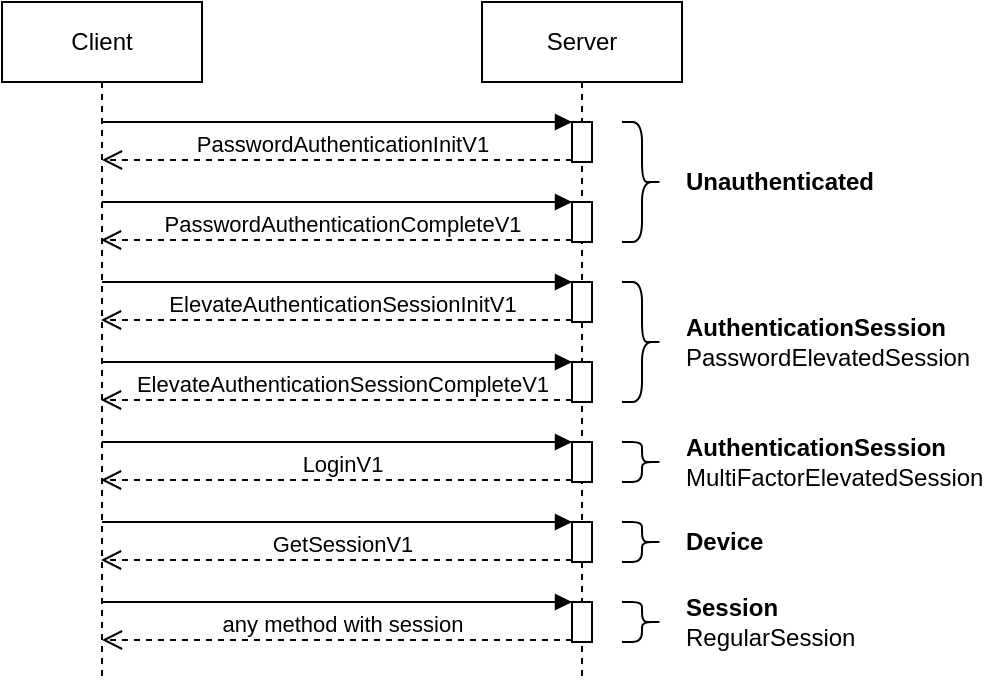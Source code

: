 <mxfile version="13.0.9">
    <diagram id="Sttl8mKHboSlKdve3zSI" name="Page-1">
        <mxGraphModel dx="625" dy="579" grid="1" gridSize="10" guides="1" tooltips="1" connect="1" arrows="1" fold="1" page="1" pageScale="1" pageWidth="827" pageHeight="1169" math="0" shadow="0">
            <root>
                <mxCell id="0"/>
                <mxCell id="1" parent="0"/>
                <mxCell id="40" value="Client&lt;br&gt;" style="shape=umlLifeline;perimeter=lifelinePerimeter;whiteSpace=wrap;html=1;container=1;collapsible=0;recursiveResize=0;outlineConnect=0;" parent="1" vertex="1">
                    <mxGeometry x="40" y="40" width="100" height="340" as="geometry"/>
                </mxCell>
                <mxCell id="42" value="PasswordAuthenticationInitV1" style="html=1;verticalAlign=bottom;endArrow=block;entryX=0;entryY=0;" parent="1" target="41" edge="1">
                    <mxGeometry x="0.021" y="-20" relative="1" as="geometry">
                        <mxPoint x="90" y="100" as="sourcePoint"/>
                        <mxPoint as="offset"/>
                    </mxGeometry>
                </mxCell>
                <mxCell id="43" value="" style="html=1;verticalAlign=bottom;endArrow=open;dashed=1;endSize=8;exitX=0;exitY=0.95;" parent="1" source="41" target="40" edge="1">
                    <mxGeometry relative="1" as="geometry">
                        <mxPoint x="90" y="176" as="targetPoint"/>
                    </mxGeometry>
                </mxCell>
                <mxCell id="44" value="Server" style="shape=umlLifeline;perimeter=lifelinePerimeter;whiteSpace=wrap;html=1;container=1;collapsible=0;recursiveResize=0;outlineConnect=0;" parent="1" vertex="1">
                    <mxGeometry x="280" y="40" width="100" height="340" as="geometry"/>
                </mxCell>
                <mxCell id="41" value="" style="html=1;points=[];perimeter=orthogonalPerimeter;" parent="44" vertex="1">
                    <mxGeometry x="45" y="60" width="10" height="20" as="geometry"/>
                </mxCell>
                <mxCell id="46" value="" style="html=1;points=[];perimeter=orthogonalPerimeter;" parent="44" vertex="1">
                    <mxGeometry x="45" y="100" width="10" height="20" as="geometry"/>
                </mxCell>
                <mxCell id="49" value="" style="html=1;points=[];perimeter=orthogonalPerimeter;" parent="44" vertex="1">
                    <mxGeometry x="45" y="140" width="10" height="20" as="geometry"/>
                </mxCell>
                <mxCell id="52" value="" style="html=1;points=[];perimeter=orthogonalPerimeter;" parent="44" vertex="1">
                    <mxGeometry x="45" y="180" width="10" height="20" as="geometry"/>
                </mxCell>
                <mxCell id="55" value="" style="html=1;points=[];perimeter=orthogonalPerimeter;" parent="44" vertex="1">
                    <mxGeometry x="45" y="220" width="10" height="20" as="geometry"/>
                </mxCell>
                <mxCell id="59" value="" style="html=1;points=[];perimeter=orthogonalPerimeter;" parent="44" vertex="1">
                    <mxGeometry x="45" y="260" width="10" height="20" as="geometry"/>
                </mxCell>
                <mxCell id="79" value="" style="html=1;points=[];perimeter=orthogonalPerimeter;" parent="44" vertex="1">
                    <mxGeometry x="45" y="300" width="10" height="20" as="geometry"/>
                </mxCell>
                <mxCell id="45" value="" style="html=1;verticalAlign=bottom;endArrow=open;dashed=1;endSize=8;exitX=0;exitY=0.95;" parent="1" source="46" edge="1">
                    <mxGeometry relative="1" as="geometry">
                        <mxPoint x="89.5" y="159" as="targetPoint"/>
                    </mxGeometry>
                </mxCell>
                <mxCell id="47" value="PasswordAuthenticationCompleteV1" style="html=1;verticalAlign=bottom;endArrow=block;entryX=0;entryY=0;" parent="1" target="46" edge="1">
                    <mxGeometry x="0.021" y="-20" relative="1" as="geometry">
                        <mxPoint x="90" y="140" as="sourcePoint"/>
                        <mxPoint as="offset"/>
                    </mxGeometry>
                </mxCell>
                <mxCell id="48" value="" style="html=1;verticalAlign=bottom;endArrow=open;dashed=1;endSize=8;exitX=0;exitY=0.95;" parent="1" source="49" edge="1">
                    <mxGeometry relative="1" as="geometry">
                        <mxPoint x="89.5" y="199" as="targetPoint"/>
                    </mxGeometry>
                </mxCell>
                <mxCell id="50" value="ElevateAuthenticationSessionInitV1" style="html=1;verticalAlign=bottom;endArrow=block;entryX=0;entryY=0;" parent="1" target="49" edge="1">
                    <mxGeometry x="0.021" y="-20" relative="1" as="geometry">
                        <mxPoint x="90" y="180" as="sourcePoint"/>
                        <mxPoint as="offset"/>
                    </mxGeometry>
                </mxCell>
                <mxCell id="51" value="" style="html=1;verticalAlign=bottom;endArrow=open;dashed=1;endSize=8;exitX=0;exitY=0.95;" parent="1" source="52" edge="1">
                    <mxGeometry relative="1" as="geometry">
                        <mxPoint x="89.5" y="239" as="targetPoint"/>
                    </mxGeometry>
                </mxCell>
                <mxCell id="53" value="ElevateAuthenticationSessionCompleteV1" style="html=1;verticalAlign=bottom;endArrow=block;entryX=0;entryY=0;" parent="1" target="52" edge="1">
                    <mxGeometry x="0.021" y="-20" relative="1" as="geometry">
                        <mxPoint x="90" y="220" as="sourcePoint"/>
                        <mxPoint as="offset"/>
                    </mxGeometry>
                </mxCell>
                <mxCell id="54" value="" style="html=1;verticalAlign=bottom;endArrow=open;dashed=1;endSize=8;exitX=0;exitY=0.95;" parent="1" source="55" edge="1">
                    <mxGeometry relative="1" as="geometry">
                        <mxPoint x="89.5" y="279" as="targetPoint"/>
                    </mxGeometry>
                </mxCell>
                <mxCell id="56" value="LoginV1" style="html=1;verticalAlign=bottom;endArrow=block;entryX=0;entryY=0;" parent="1" target="55" edge="1">
                    <mxGeometry x="0.021" y="-20" relative="1" as="geometry">
                        <mxPoint x="90" y="260" as="sourcePoint"/>
                        <mxPoint as="offset"/>
                    </mxGeometry>
                </mxCell>
                <mxCell id="57" value="GetSessionV1" style="html=1;verticalAlign=bottom;endArrow=block;entryX=0;entryY=0;" parent="1" target="59" edge="1">
                    <mxGeometry x="0.021" y="-20" relative="1" as="geometry">
                        <mxPoint x="90" y="300" as="sourcePoint"/>
                        <mxPoint as="offset"/>
                    </mxGeometry>
                </mxCell>
                <mxCell id="58" value="" style="html=1;verticalAlign=bottom;endArrow=open;dashed=1;endSize=8;exitX=0;exitY=0.95;" parent="1" source="59" edge="1">
                    <mxGeometry relative="1" as="geometry">
                        <mxPoint x="89.5" y="319" as="targetPoint"/>
                    </mxGeometry>
                </mxCell>
                <mxCell id="68" value="" style="shape=curlyBracket;whiteSpace=wrap;html=1;rounded=1;rotation=-180;" parent="1" vertex="1">
                    <mxGeometry x="350" y="100" width="20" height="60" as="geometry"/>
                </mxCell>
                <mxCell id="70" value="&lt;b&gt;AuthenticationSession&lt;/b&gt;&lt;br&gt;PasswordElevatedSession" style="text;html=1;align=left;verticalAlign=middle;resizable=0;points=[];autosize=1;" parent="1" vertex="1">
                    <mxGeometry x="380" y="195" width="160" height="30" as="geometry"/>
                </mxCell>
                <mxCell id="71" value="" style="shape=curlyBracket;whiteSpace=wrap;html=1;rounded=1;rotation=-180;" parent="1" vertex="1">
                    <mxGeometry x="350" y="180" width="20" height="60" as="geometry"/>
                </mxCell>
                <mxCell id="72" value="&lt;b&gt;Unauthenticated&lt;/b&gt;" style="text;html=1;align=left;verticalAlign=middle;resizable=0;points=[];autosize=1;" parent="1" vertex="1">
                    <mxGeometry x="380" y="120" width="110" height="20" as="geometry"/>
                </mxCell>
                <mxCell id="73" value="" style="shape=curlyBracket;whiteSpace=wrap;html=1;rounded=1;rotation=-180;" parent="1" vertex="1">
                    <mxGeometry x="350" y="260" width="20" height="20" as="geometry"/>
                </mxCell>
                <mxCell id="74" value="&lt;b&gt;AuthenticationSession&lt;/b&gt;&lt;br&gt;MultiFactorElevatedSession" style="text;html=1;align=left;verticalAlign=middle;resizable=0;points=[];autosize=1;" parent="1" vertex="1">
                    <mxGeometry x="380" y="255" width="160" height="30" as="geometry"/>
                </mxCell>
                <mxCell id="75" value="" style="shape=curlyBracket;whiteSpace=wrap;html=1;rounded=1;rotation=-180;" parent="1" vertex="1">
                    <mxGeometry x="350" y="300" width="20" height="20" as="geometry"/>
                </mxCell>
                <mxCell id="76" value="&lt;b&gt;Device&lt;/b&gt;" style="text;html=1;align=left;verticalAlign=middle;resizable=0;points=[];autosize=1;" parent="1" vertex="1">
                    <mxGeometry x="380" y="300" width="50" height="20" as="geometry"/>
                </mxCell>
                <mxCell id="77" value="any method with session" style="html=1;verticalAlign=bottom;endArrow=block;entryX=0;entryY=0;" parent="1" source="40" target="79" edge="1">
                    <mxGeometry x="0.023" y="-20" relative="1" as="geometry">
                        <mxPoint x="100" y="310" as="sourcePoint"/>
                        <mxPoint as="offset"/>
                    </mxGeometry>
                </mxCell>
                <mxCell id="78" value="" style="html=1;verticalAlign=bottom;endArrow=open;dashed=1;endSize=8;exitX=0;exitY=0.95;" parent="1" source="79" target="40" edge="1">
                    <mxGeometry relative="1" as="geometry">
                        <mxPoint x="99.5" y="329" as="targetPoint"/>
                    </mxGeometry>
                </mxCell>
                <mxCell id="80" value="" style="shape=curlyBracket;whiteSpace=wrap;html=1;rounded=1;rotation=-180;" parent="1" vertex="1">
                    <mxGeometry x="350" y="340" width="20" height="20" as="geometry"/>
                </mxCell>
                <mxCell id="81" value="&lt;b&gt;Session&lt;/b&gt;&lt;br&gt;RegularSession" style="text;html=1;align=left;verticalAlign=middle;resizable=0;points=[];autosize=1;" parent="1" vertex="1">
                    <mxGeometry x="380" y="335" width="100" height="30" as="geometry"/>
                </mxCell>
            </root>
        </mxGraphModel>
    </diagram>
</mxfile>
